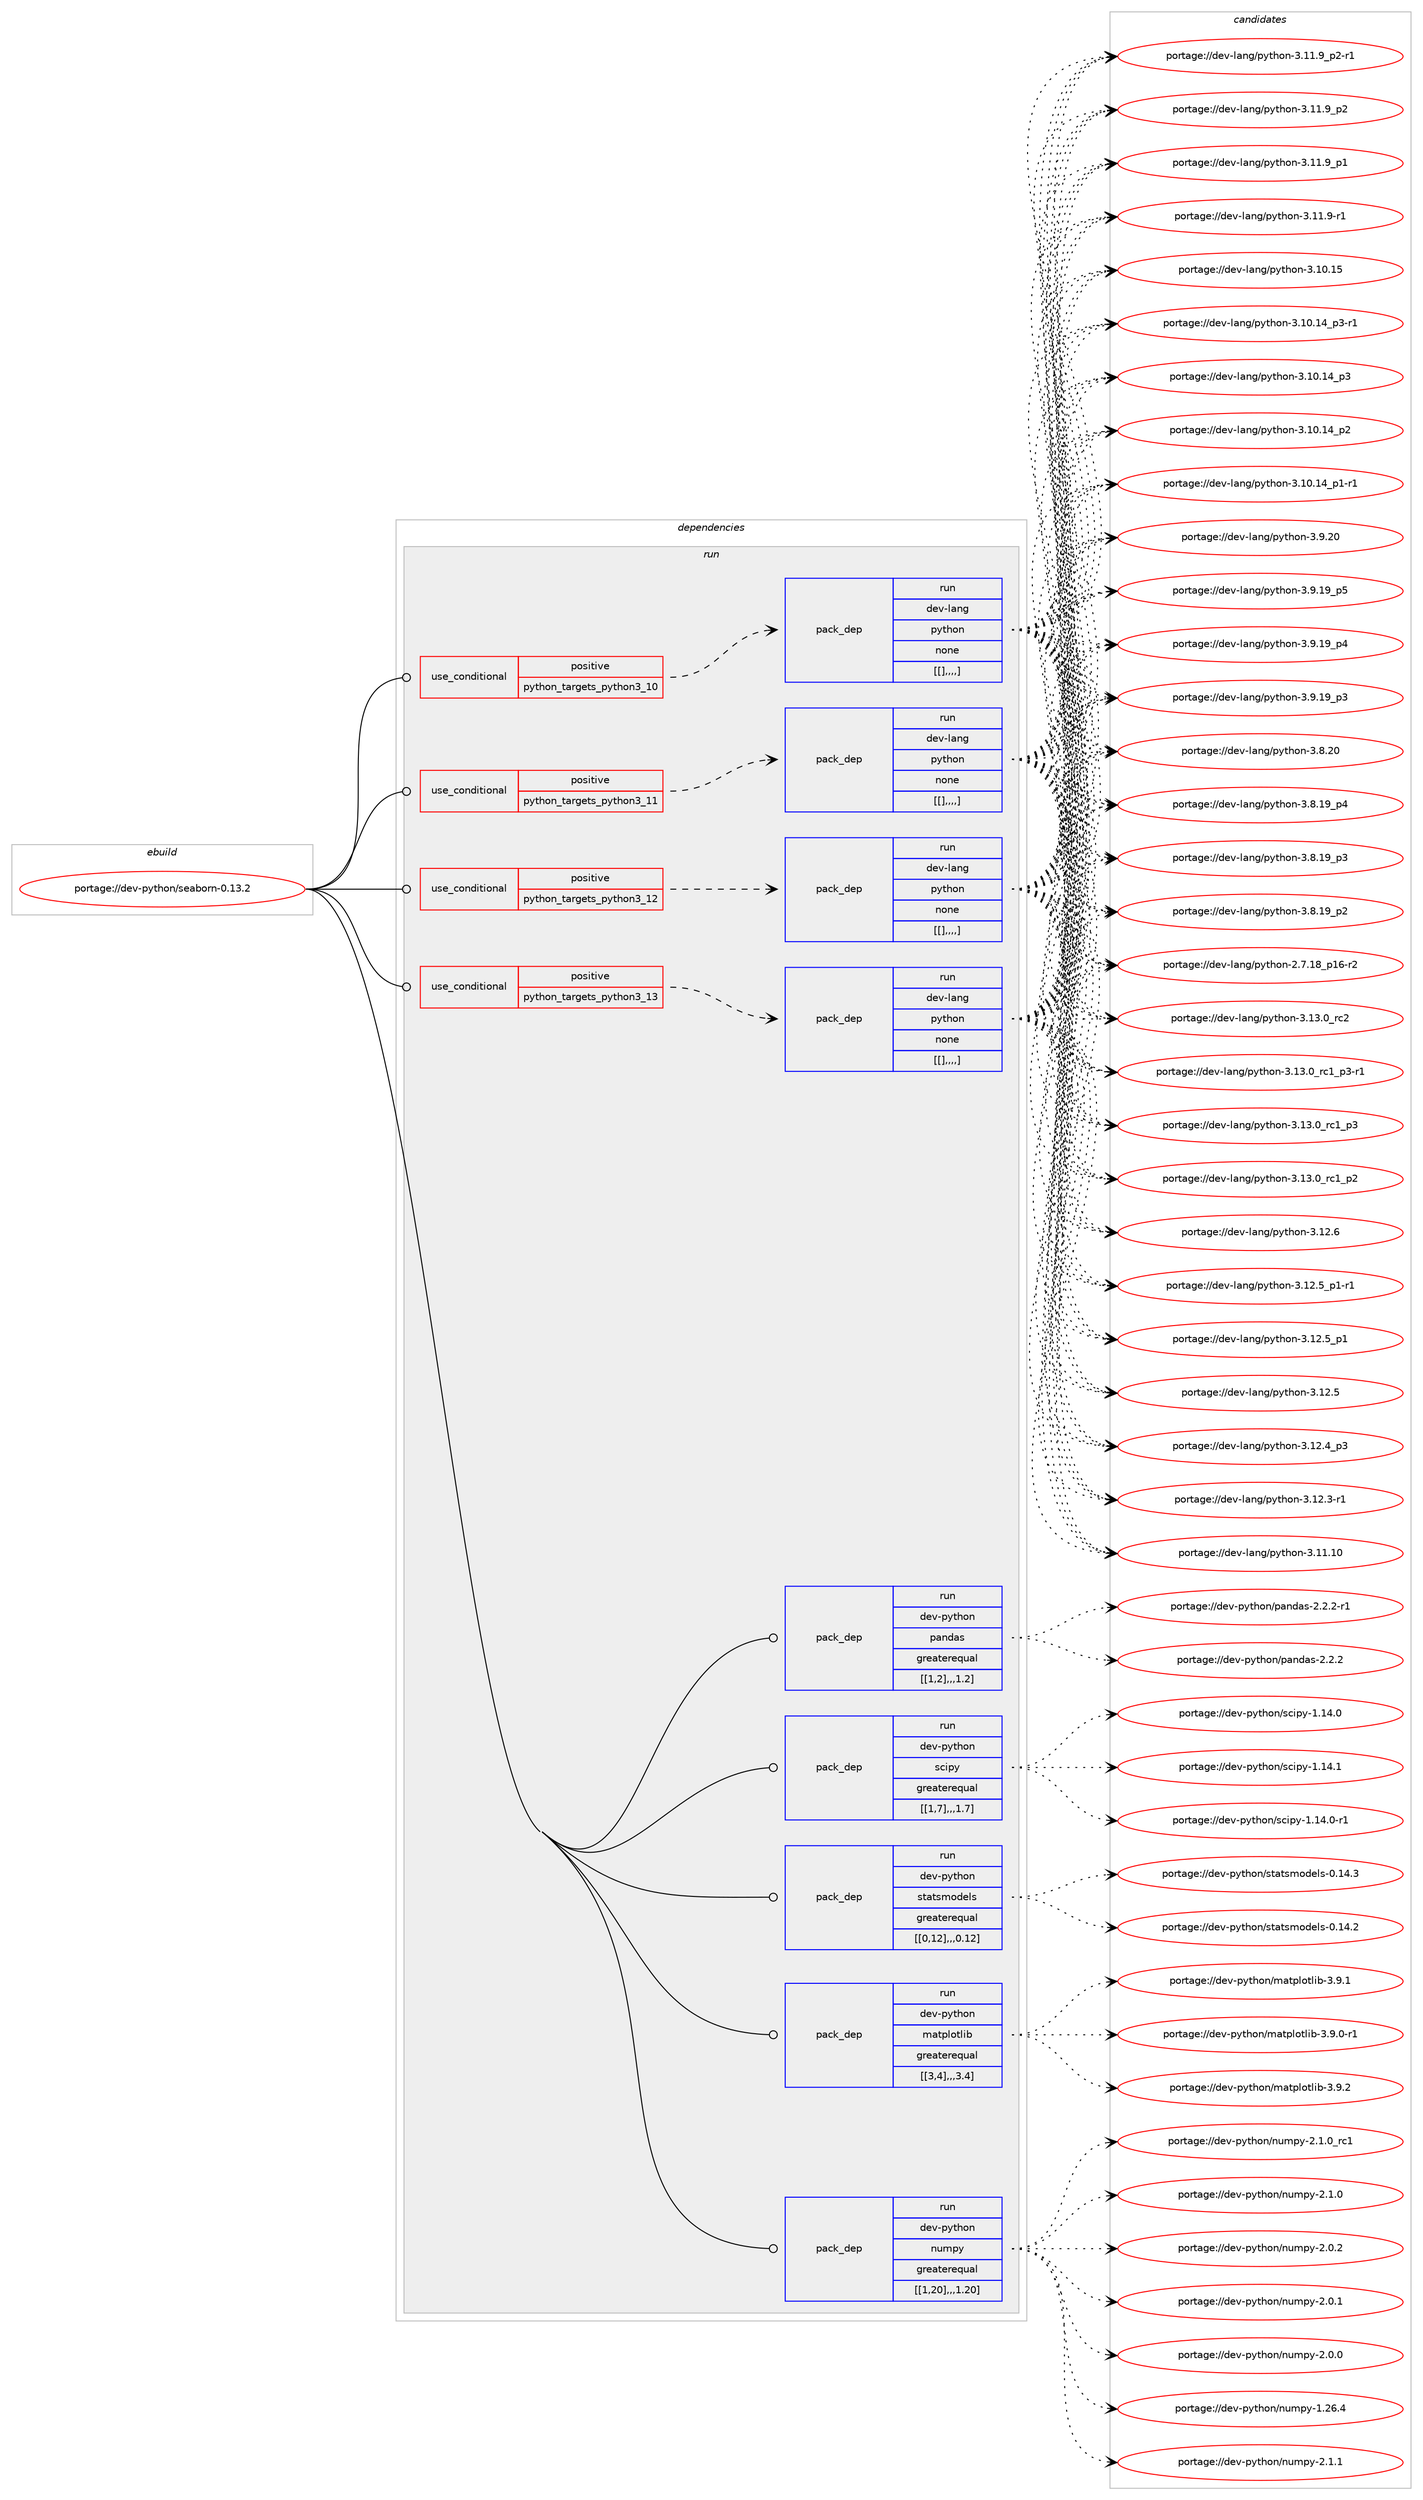 digraph prolog {

# *************
# Graph options
# *************

newrank=true;
concentrate=true;
compound=true;
graph [rankdir=LR,fontname=Helvetica,fontsize=10,ranksep=1.5];#, ranksep=2.5, nodesep=0.2];
edge  [arrowhead=vee];
node  [fontname=Helvetica,fontsize=10];

# **********
# The ebuild
# **********

subgraph cluster_leftcol {
color=gray;
label=<<i>ebuild</i>>;
id [label="portage://dev-python/seaborn-0.13.2", color=red, width=4, href="../dev-python/seaborn-0.13.2.svg"];
}

# ****************
# The dependencies
# ****************

subgraph cluster_midcol {
color=gray;
label=<<i>dependencies</i>>;
subgraph cluster_compile {
fillcolor="#eeeeee";
style=filled;
label=<<i>compile</i>>;
}
subgraph cluster_compileandrun {
fillcolor="#eeeeee";
style=filled;
label=<<i>compile and run</i>>;
}
subgraph cluster_run {
fillcolor="#eeeeee";
style=filled;
label=<<i>run</i>>;
subgraph cond40355 {
dependency164874 [label=<<TABLE BORDER="0" CELLBORDER="1" CELLSPACING="0" CELLPADDING="4"><TR><TD ROWSPAN="3" CELLPADDING="10">use_conditional</TD></TR><TR><TD>positive</TD></TR><TR><TD>python_targets_python3_10</TD></TR></TABLE>>, shape=none, color=red];
subgraph pack123258 {
dependency164875 [label=<<TABLE BORDER="0" CELLBORDER="1" CELLSPACING="0" CELLPADDING="4" WIDTH="220"><TR><TD ROWSPAN="6" CELLPADDING="30">pack_dep</TD></TR><TR><TD WIDTH="110">run</TD></TR><TR><TD>dev-lang</TD></TR><TR><TD>python</TD></TR><TR><TD>none</TD></TR><TR><TD>[[],,,,]</TD></TR></TABLE>>, shape=none, color=blue];
}
dependency164874:e -> dependency164875:w [weight=20,style="dashed",arrowhead="vee"];
}
id:e -> dependency164874:w [weight=20,style="solid",arrowhead="odot"];
subgraph cond40356 {
dependency164876 [label=<<TABLE BORDER="0" CELLBORDER="1" CELLSPACING="0" CELLPADDING="4"><TR><TD ROWSPAN="3" CELLPADDING="10">use_conditional</TD></TR><TR><TD>positive</TD></TR><TR><TD>python_targets_python3_11</TD></TR></TABLE>>, shape=none, color=red];
subgraph pack123259 {
dependency164877 [label=<<TABLE BORDER="0" CELLBORDER="1" CELLSPACING="0" CELLPADDING="4" WIDTH="220"><TR><TD ROWSPAN="6" CELLPADDING="30">pack_dep</TD></TR><TR><TD WIDTH="110">run</TD></TR><TR><TD>dev-lang</TD></TR><TR><TD>python</TD></TR><TR><TD>none</TD></TR><TR><TD>[[],,,,]</TD></TR></TABLE>>, shape=none, color=blue];
}
dependency164876:e -> dependency164877:w [weight=20,style="dashed",arrowhead="vee"];
}
id:e -> dependency164876:w [weight=20,style="solid",arrowhead="odot"];
subgraph cond40357 {
dependency164878 [label=<<TABLE BORDER="0" CELLBORDER="1" CELLSPACING="0" CELLPADDING="4"><TR><TD ROWSPAN="3" CELLPADDING="10">use_conditional</TD></TR><TR><TD>positive</TD></TR><TR><TD>python_targets_python3_12</TD></TR></TABLE>>, shape=none, color=red];
subgraph pack123260 {
dependency164879 [label=<<TABLE BORDER="0" CELLBORDER="1" CELLSPACING="0" CELLPADDING="4" WIDTH="220"><TR><TD ROWSPAN="6" CELLPADDING="30">pack_dep</TD></TR><TR><TD WIDTH="110">run</TD></TR><TR><TD>dev-lang</TD></TR><TR><TD>python</TD></TR><TR><TD>none</TD></TR><TR><TD>[[],,,,]</TD></TR></TABLE>>, shape=none, color=blue];
}
dependency164878:e -> dependency164879:w [weight=20,style="dashed",arrowhead="vee"];
}
id:e -> dependency164878:w [weight=20,style="solid",arrowhead="odot"];
subgraph cond40358 {
dependency164880 [label=<<TABLE BORDER="0" CELLBORDER="1" CELLSPACING="0" CELLPADDING="4"><TR><TD ROWSPAN="3" CELLPADDING="10">use_conditional</TD></TR><TR><TD>positive</TD></TR><TR><TD>python_targets_python3_13</TD></TR></TABLE>>, shape=none, color=red];
subgraph pack123261 {
dependency164881 [label=<<TABLE BORDER="0" CELLBORDER="1" CELLSPACING="0" CELLPADDING="4" WIDTH="220"><TR><TD ROWSPAN="6" CELLPADDING="30">pack_dep</TD></TR><TR><TD WIDTH="110">run</TD></TR><TR><TD>dev-lang</TD></TR><TR><TD>python</TD></TR><TR><TD>none</TD></TR><TR><TD>[[],,,,]</TD></TR></TABLE>>, shape=none, color=blue];
}
dependency164880:e -> dependency164881:w [weight=20,style="dashed",arrowhead="vee"];
}
id:e -> dependency164880:w [weight=20,style="solid",arrowhead="odot"];
subgraph pack123262 {
dependency164882 [label=<<TABLE BORDER="0" CELLBORDER="1" CELLSPACING="0" CELLPADDING="4" WIDTH="220"><TR><TD ROWSPAN="6" CELLPADDING="30">pack_dep</TD></TR><TR><TD WIDTH="110">run</TD></TR><TR><TD>dev-python</TD></TR><TR><TD>matplotlib</TD></TR><TR><TD>greaterequal</TD></TR><TR><TD>[[3,4],,,3.4]</TD></TR></TABLE>>, shape=none, color=blue];
}
id:e -> dependency164882:w [weight=20,style="solid",arrowhead="odot"];
subgraph pack123263 {
dependency164883 [label=<<TABLE BORDER="0" CELLBORDER="1" CELLSPACING="0" CELLPADDING="4" WIDTH="220"><TR><TD ROWSPAN="6" CELLPADDING="30">pack_dep</TD></TR><TR><TD WIDTH="110">run</TD></TR><TR><TD>dev-python</TD></TR><TR><TD>numpy</TD></TR><TR><TD>greaterequal</TD></TR><TR><TD>[[1,20],,,1.20]</TD></TR></TABLE>>, shape=none, color=blue];
}
id:e -> dependency164883:w [weight=20,style="solid",arrowhead="odot"];
subgraph pack123264 {
dependency164884 [label=<<TABLE BORDER="0" CELLBORDER="1" CELLSPACING="0" CELLPADDING="4" WIDTH="220"><TR><TD ROWSPAN="6" CELLPADDING="30">pack_dep</TD></TR><TR><TD WIDTH="110">run</TD></TR><TR><TD>dev-python</TD></TR><TR><TD>pandas</TD></TR><TR><TD>greaterequal</TD></TR><TR><TD>[[1,2],,,1.2]</TD></TR></TABLE>>, shape=none, color=blue];
}
id:e -> dependency164884:w [weight=20,style="solid",arrowhead="odot"];
subgraph pack123265 {
dependency164885 [label=<<TABLE BORDER="0" CELLBORDER="1" CELLSPACING="0" CELLPADDING="4" WIDTH="220"><TR><TD ROWSPAN="6" CELLPADDING="30">pack_dep</TD></TR><TR><TD WIDTH="110">run</TD></TR><TR><TD>dev-python</TD></TR><TR><TD>scipy</TD></TR><TR><TD>greaterequal</TD></TR><TR><TD>[[1,7],,,1.7]</TD></TR></TABLE>>, shape=none, color=blue];
}
id:e -> dependency164885:w [weight=20,style="solid",arrowhead="odot"];
subgraph pack123266 {
dependency164886 [label=<<TABLE BORDER="0" CELLBORDER="1" CELLSPACING="0" CELLPADDING="4" WIDTH="220"><TR><TD ROWSPAN="6" CELLPADDING="30">pack_dep</TD></TR><TR><TD WIDTH="110">run</TD></TR><TR><TD>dev-python</TD></TR><TR><TD>statsmodels</TD></TR><TR><TD>greaterequal</TD></TR><TR><TD>[[0,12],,,0.12]</TD></TR></TABLE>>, shape=none, color=blue];
}
id:e -> dependency164886:w [weight=20,style="solid",arrowhead="odot"];
}
}

# **************
# The candidates
# **************

subgraph cluster_choices {
rank=same;
color=gray;
label=<<i>candidates</i>>;

subgraph choice123258 {
color=black;
nodesep=1;
choice10010111845108971101034711212111610411111045514649514648951149950 [label="portage://dev-lang/python-3.13.0_rc2", color=red, width=4,href="../dev-lang/python-3.13.0_rc2.svg"];
choice1001011184510897110103471121211161041111104551464951464895114994995112514511449 [label="portage://dev-lang/python-3.13.0_rc1_p3-r1", color=red, width=4,href="../dev-lang/python-3.13.0_rc1_p3-r1.svg"];
choice100101118451089711010347112121116104111110455146495146489511499499511251 [label="portage://dev-lang/python-3.13.0_rc1_p3", color=red, width=4,href="../dev-lang/python-3.13.0_rc1_p3.svg"];
choice100101118451089711010347112121116104111110455146495146489511499499511250 [label="portage://dev-lang/python-3.13.0_rc1_p2", color=red, width=4,href="../dev-lang/python-3.13.0_rc1_p2.svg"];
choice10010111845108971101034711212111610411111045514649504654 [label="portage://dev-lang/python-3.12.6", color=red, width=4,href="../dev-lang/python-3.12.6.svg"];
choice1001011184510897110103471121211161041111104551464950465395112494511449 [label="portage://dev-lang/python-3.12.5_p1-r1", color=red, width=4,href="../dev-lang/python-3.12.5_p1-r1.svg"];
choice100101118451089711010347112121116104111110455146495046539511249 [label="portage://dev-lang/python-3.12.5_p1", color=red, width=4,href="../dev-lang/python-3.12.5_p1.svg"];
choice10010111845108971101034711212111610411111045514649504653 [label="portage://dev-lang/python-3.12.5", color=red, width=4,href="../dev-lang/python-3.12.5.svg"];
choice100101118451089711010347112121116104111110455146495046529511251 [label="portage://dev-lang/python-3.12.4_p3", color=red, width=4,href="../dev-lang/python-3.12.4_p3.svg"];
choice100101118451089711010347112121116104111110455146495046514511449 [label="portage://dev-lang/python-3.12.3-r1", color=red, width=4,href="../dev-lang/python-3.12.3-r1.svg"];
choice1001011184510897110103471121211161041111104551464949464948 [label="portage://dev-lang/python-3.11.10", color=red, width=4,href="../dev-lang/python-3.11.10.svg"];
choice1001011184510897110103471121211161041111104551464949465795112504511449 [label="portage://dev-lang/python-3.11.9_p2-r1", color=red, width=4,href="../dev-lang/python-3.11.9_p2-r1.svg"];
choice100101118451089711010347112121116104111110455146494946579511250 [label="portage://dev-lang/python-3.11.9_p2", color=red, width=4,href="../dev-lang/python-3.11.9_p2.svg"];
choice100101118451089711010347112121116104111110455146494946579511249 [label="portage://dev-lang/python-3.11.9_p1", color=red, width=4,href="../dev-lang/python-3.11.9_p1.svg"];
choice100101118451089711010347112121116104111110455146494946574511449 [label="portage://dev-lang/python-3.11.9-r1", color=red, width=4,href="../dev-lang/python-3.11.9-r1.svg"];
choice1001011184510897110103471121211161041111104551464948464953 [label="portage://dev-lang/python-3.10.15", color=red, width=4,href="../dev-lang/python-3.10.15.svg"];
choice100101118451089711010347112121116104111110455146494846495295112514511449 [label="portage://dev-lang/python-3.10.14_p3-r1", color=red, width=4,href="../dev-lang/python-3.10.14_p3-r1.svg"];
choice10010111845108971101034711212111610411111045514649484649529511251 [label="portage://dev-lang/python-3.10.14_p3", color=red, width=4,href="../dev-lang/python-3.10.14_p3.svg"];
choice10010111845108971101034711212111610411111045514649484649529511250 [label="portage://dev-lang/python-3.10.14_p2", color=red, width=4,href="../dev-lang/python-3.10.14_p2.svg"];
choice100101118451089711010347112121116104111110455146494846495295112494511449 [label="portage://dev-lang/python-3.10.14_p1-r1", color=red, width=4,href="../dev-lang/python-3.10.14_p1-r1.svg"];
choice10010111845108971101034711212111610411111045514657465048 [label="portage://dev-lang/python-3.9.20", color=red, width=4,href="../dev-lang/python-3.9.20.svg"];
choice100101118451089711010347112121116104111110455146574649579511253 [label="portage://dev-lang/python-3.9.19_p5", color=red, width=4,href="../dev-lang/python-3.9.19_p5.svg"];
choice100101118451089711010347112121116104111110455146574649579511252 [label="portage://dev-lang/python-3.9.19_p4", color=red, width=4,href="../dev-lang/python-3.9.19_p4.svg"];
choice100101118451089711010347112121116104111110455146574649579511251 [label="portage://dev-lang/python-3.9.19_p3", color=red, width=4,href="../dev-lang/python-3.9.19_p3.svg"];
choice10010111845108971101034711212111610411111045514656465048 [label="portage://dev-lang/python-3.8.20", color=red, width=4,href="../dev-lang/python-3.8.20.svg"];
choice100101118451089711010347112121116104111110455146564649579511252 [label="portage://dev-lang/python-3.8.19_p4", color=red, width=4,href="../dev-lang/python-3.8.19_p4.svg"];
choice100101118451089711010347112121116104111110455146564649579511251 [label="portage://dev-lang/python-3.8.19_p3", color=red, width=4,href="../dev-lang/python-3.8.19_p3.svg"];
choice100101118451089711010347112121116104111110455146564649579511250 [label="portage://dev-lang/python-3.8.19_p2", color=red, width=4,href="../dev-lang/python-3.8.19_p2.svg"];
choice100101118451089711010347112121116104111110455046554649569511249544511450 [label="portage://dev-lang/python-2.7.18_p16-r2", color=red, width=4,href="../dev-lang/python-2.7.18_p16-r2.svg"];
dependency164875:e -> choice10010111845108971101034711212111610411111045514649514648951149950:w [style=dotted,weight="100"];
dependency164875:e -> choice1001011184510897110103471121211161041111104551464951464895114994995112514511449:w [style=dotted,weight="100"];
dependency164875:e -> choice100101118451089711010347112121116104111110455146495146489511499499511251:w [style=dotted,weight="100"];
dependency164875:e -> choice100101118451089711010347112121116104111110455146495146489511499499511250:w [style=dotted,weight="100"];
dependency164875:e -> choice10010111845108971101034711212111610411111045514649504654:w [style=dotted,weight="100"];
dependency164875:e -> choice1001011184510897110103471121211161041111104551464950465395112494511449:w [style=dotted,weight="100"];
dependency164875:e -> choice100101118451089711010347112121116104111110455146495046539511249:w [style=dotted,weight="100"];
dependency164875:e -> choice10010111845108971101034711212111610411111045514649504653:w [style=dotted,weight="100"];
dependency164875:e -> choice100101118451089711010347112121116104111110455146495046529511251:w [style=dotted,weight="100"];
dependency164875:e -> choice100101118451089711010347112121116104111110455146495046514511449:w [style=dotted,weight="100"];
dependency164875:e -> choice1001011184510897110103471121211161041111104551464949464948:w [style=dotted,weight="100"];
dependency164875:e -> choice1001011184510897110103471121211161041111104551464949465795112504511449:w [style=dotted,weight="100"];
dependency164875:e -> choice100101118451089711010347112121116104111110455146494946579511250:w [style=dotted,weight="100"];
dependency164875:e -> choice100101118451089711010347112121116104111110455146494946579511249:w [style=dotted,weight="100"];
dependency164875:e -> choice100101118451089711010347112121116104111110455146494946574511449:w [style=dotted,weight="100"];
dependency164875:e -> choice1001011184510897110103471121211161041111104551464948464953:w [style=dotted,weight="100"];
dependency164875:e -> choice100101118451089711010347112121116104111110455146494846495295112514511449:w [style=dotted,weight="100"];
dependency164875:e -> choice10010111845108971101034711212111610411111045514649484649529511251:w [style=dotted,weight="100"];
dependency164875:e -> choice10010111845108971101034711212111610411111045514649484649529511250:w [style=dotted,weight="100"];
dependency164875:e -> choice100101118451089711010347112121116104111110455146494846495295112494511449:w [style=dotted,weight="100"];
dependency164875:e -> choice10010111845108971101034711212111610411111045514657465048:w [style=dotted,weight="100"];
dependency164875:e -> choice100101118451089711010347112121116104111110455146574649579511253:w [style=dotted,weight="100"];
dependency164875:e -> choice100101118451089711010347112121116104111110455146574649579511252:w [style=dotted,weight="100"];
dependency164875:e -> choice100101118451089711010347112121116104111110455146574649579511251:w [style=dotted,weight="100"];
dependency164875:e -> choice10010111845108971101034711212111610411111045514656465048:w [style=dotted,weight="100"];
dependency164875:e -> choice100101118451089711010347112121116104111110455146564649579511252:w [style=dotted,weight="100"];
dependency164875:e -> choice100101118451089711010347112121116104111110455146564649579511251:w [style=dotted,weight="100"];
dependency164875:e -> choice100101118451089711010347112121116104111110455146564649579511250:w [style=dotted,weight="100"];
dependency164875:e -> choice100101118451089711010347112121116104111110455046554649569511249544511450:w [style=dotted,weight="100"];
}
subgraph choice123259 {
color=black;
nodesep=1;
choice10010111845108971101034711212111610411111045514649514648951149950 [label="portage://dev-lang/python-3.13.0_rc2", color=red, width=4,href="../dev-lang/python-3.13.0_rc2.svg"];
choice1001011184510897110103471121211161041111104551464951464895114994995112514511449 [label="portage://dev-lang/python-3.13.0_rc1_p3-r1", color=red, width=4,href="../dev-lang/python-3.13.0_rc1_p3-r1.svg"];
choice100101118451089711010347112121116104111110455146495146489511499499511251 [label="portage://dev-lang/python-3.13.0_rc1_p3", color=red, width=4,href="../dev-lang/python-3.13.0_rc1_p3.svg"];
choice100101118451089711010347112121116104111110455146495146489511499499511250 [label="portage://dev-lang/python-3.13.0_rc1_p2", color=red, width=4,href="../dev-lang/python-3.13.0_rc1_p2.svg"];
choice10010111845108971101034711212111610411111045514649504654 [label="portage://dev-lang/python-3.12.6", color=red, width=4,href="../dev-lang/python-3.12.6.svg"];
choice1001011184510897110103471121211161041111104551464950465395112494511449 [label="portage://dev-lang/python-3.12.5_p1-r1", color=red, width=4,href="../dev-lang/python-3.12.5_p1-r1.svg"];
choice100101118451089711010347112121116104111110455146495046539511249 [label="portage://dev-lang/python-3.12.5_p1", color=red, width=4,href="../dev-lang/python-3.12.5_p1.svg"];
choice10010111845108971101034711212111610411111045514649504653 [label="portage://dev-lang/python-3.12.5", color=red, width=4,href="../dev-lang/python-3.12.5.svg"];
choice100101118451089711010347112121116104111110455146495046529511251 [label="portage://dev-lang/python-3.12.4_p3", color=red, width=4,href="../dev-lang/python-3.12.4_p3.svg"];
choice100101118451089711010347112121116104111110455146495046514511449 [label="portage://dev-lang/python-3.12.3-r1", color=red, width=4,href="../dev-lang/python-3.12.3-r1.svg"];
choice1001011184510897110103471121211161041111104551464949464948 [label="portage://dev-lang/python-3.11.10", color=red, width=4,href="../dev-lang/python-3.11.10.svg"];
choice1001011184510897110103471121211161041111104551464949465795112504511449 [label="portage://dev-lang/python-3.11.9_p2-r1", color=red, width=4,href="../dev-lang/python-3.11.9_p2-r1.svg"];
choice100101118451089711010347112121116104111110455146494946579511250 [label="portage://dev-lang/python-3.11.9_p2", color=red, width=4,href="../dev-lang/python-3.11.9_p2.svg"];
choice100101118451089711010347112121116104111110455146494946579511249 [label="portage://dev-lang/python-3.11.9_p1", color=red, width=4,href="../dev-lang/python-3.11.9_p1.svg"];
choice100101118451089711010347112121116104111110455146494946574511449 [label="portage://dev-lang/python-3.11.9-r1", color=red, width=4,href="../dev-lang/python-3.11.9-r1.svg"];
choice1001011184510897110103471121211161041111104551464948464953 [label="portage://dev-lang/python-3.10.15", color=red, width=4,href="../dev-lang/python-3.10.15.svg"];
choice100101118451089711010347112121116104111110455146494846495295112514511449 [label="portage://dev-lang/python-3.10.14_p3-r1", color=red, width=4,href="../dev-lang/python-3.10.14_p3-r1.svg"];
choice10010111845108971101034711212111610411111045514649484649529511251 [label="portage://dev-lang/python-3.10.14_p3", color=red, width=4,href="../dev-lang/python-3.10.14_p3.svg"];
choice10010111845108971101034711212111610411111045514649484649529511250 [label="portage://dev-lang/python-3.10.14_p2", color=red, width=4,href="../dev-lang/python-3.10.14_p2.svg"];
choice100101118451089711010347112121116104111110455146494846495295112494511449 [label="portage://dev-lang/python-3.10.14_p1-r1", color=red, width=4,href="../dev-lang/python-3.10.14_p1-r1.svg"];
choice10010111845108971101034711212111610411111045514657465048 [label="portage://dev-lang/python-3.9.20", color=red, width=4,href="../dev-lang/python-3.9.20.svg"];
choice100101118451089711010347112121116104111110455146574649579511253 [label="portage://dev-lang/python-3.9.19_p5", color=red, width=4,href="../dev-lang/python-3.9.19_p5.svg"];
choice100101118451089711010347112121116104111110455146574649579511252 [label="portage://dev-lang/python-3.9.19_p4", color=red, width=4,href="../dev-lang/python-3.9.19_p4.svg"];
choice100101118451089711010347112121116104111110455146574649579511251 [label="portage://dev-lang/python-3.9.19_p3", color=red, width=4,href="../dev-lang/python-3.9.19_p3.svg"];
choice10010111845108971101034711212111610411111045514656465048 [label="portage://dev-lang/python-3.8.20", color=red, width=4,href="../dev-lang/python-3.8.20.svg"];
choice100101118451089711010347112121116104111110455146564649579511252 [label="portage://dev-lang/python-3.8.19_p4", color=red, width=4,href="../dev-lang/python-3.8.19_p4.svg"];
choice100101118451089711010347112121116104111110455146564649579511251 [label="portage://dev-lang/python-3.8.19_p3", color=red, width=4,href="../dev-lang/python-3.8.19_p3.svg"];
choice100101118451089711010347112121116104111110455146564649579511250 [label="portage://dev-lang/python-3.8.19_p2", color=red, width=4,href="../dev-lang/python-3.8.19_p2.svg"];
choice100101118451089711010347112121116104111110455046554649569511249544511450 [label="portage://dev-lang/python-2.7.18_p16-r2", color=red, width=4,href="../dev-lang/python-2.7.18_p16-r2.svg"];
dependency164877:e -> choice10010111845108971101034711212111610411111045514649514648951149950:w [style=dotted,weight="100"];
dependency164877:e -> choice1001011184510897110103471121211161041111104551464951464895114994995112514511449:w [style=dotted,weight="100"];
dependency164877:e -> choice100101118451089711010347112121116104111110455146495146489511499499511251:w [style=dotted,weight="100"];
dependency164877:e -> choice100101118451089711010347112121116104111110455146495146489511499499511250:w [style=dotted,weight="100"];
dependency164877:e -> choice10010111845108971101034711212111610411111045514649504654:w [style=dotted,weight="100"];
dependency164877:e -> choice1001011184510897110103471121211161041111104551464950465395112494511449:w [style=dotted,weight="100"];
dependency164877:e -> choice100101118451089711010347112121116104111110455146495046539511249:w [style=dotted,weight="100"];
dependency164877:e -> choice10010111845108971101034711212111610411111045514649504653:w [style=dotted,weight="100"];
dependency164877:e -> choice100101118451089711010347112121116104111110455146495046529511251:w [style=dotted,weight="100"];
dependency164877:e -> choice100101118451089711010347112121116104111110455146495046514511449:w [style=dotted,weight="100"];
dependency164877:e -> choice1001011184510897110103471121211161041111104551464949464948:w [style=dotted,weight="100"];
dependency164877:e -> choice1001011184510897110103471121211161041111104551464949465795112504511449:w [style=dotted,weight="100"];
dependency164877:e -> choice100101118451089711010347112121116104111110455146494946579511250:w [style=dotted,weight="100"];
dependency164877:e -> choice100101118451089711010347112121116104111110455146494946579511249:w [style=dotted,weight="100"];
dependency164877:e -> choice100101118451089711010347112121116104111110455146494946574511449:w [style=dotted,weight="100"];
dependency164877:e -> choice1001011184510897110103471121211161041111104551464948464953:w [style=dotted,weight="100"];
dependency164877:e -> choice100101118451089711010347112121116104111110455146494846495295112514511449:w [style=dotted,weight="100"];
dependency164877:e -> choice10010111845108971101034711212111610411111045514649484649529511251:w [style=dotted,weight="100"];
dependency164877:e -> choice10010111845108971101034711212111610411111045514649484649529511250:w [style=dotted,weight="100"];
dependency164877:e -> choice100101118451089711010347112121116104111110455146494846495295112494511449:w [style=dotted,weight="100"];
dependency164877:e -> choice10010111845108971101034711212111610411111045514657465048:w [style=dotted,weight="100"];
dependency164877:e -> choice100101118451089711010347112121116104111110455146574649579511253:w [style=dotted,weight="100"];
dependency164877:e -> choice100101118451089711010347112121116104111110455146574649579511252:w [style=dotted,weight="100"];
dependency164877:e -> choice100101118451089711010347112121116104111110455146574649579511251:w [style=dotted,weight="100"];
dependency164877:e -> choice10010111845108971101034711212111610411111045514656465048:w [style=dotted,weight="100"];
dependency164877:e -> choice100101118451089711010347112121116104111110455146564649579511252:w [style=dotted,weight="100"];
dependency164877:e -> choice100101118451089711010347112121116104111110455146564649579511251:w [style=dotted,weight="100"];
dependency164877:e -> choice100101118451089711010347112121116104111110455146564649579511250:w [style=dotted,weight="100"];
dependency164877:e -> choice100101118451089711010347112121116104111110455046554649569511249544511450:w [style=dotted,weight="100"];
}
subgraph choice123260 {
color=black;
nodesep=1;
choice10010111845108971101034711212111610411111045514649514648951149950 [label="portage://dev-lang/python-3.13.0_rc2", color=red, width=4,href="../dev-lang/python-3.13.0_rc2.svg"];
choice1001011184510897110103471121211161041111104551464951464895114994995112514511449 [label="portage://dev-lang/python-3.13.0_rc1_p3-r1", color=red, width=4,href="../dev-lang/python-3.13.0_rc1_p3-r1.svg"];
choice100101118451089711010347112121116104111110455146495146489511499499511251 [label="portage://dev-lang/python-3.13.0_rc1_p3", color=red, width=4,href="../dev-lang/python-3.13.0_rc1_p3.svg"];
choice100101118451089711010347112121116104111110455146495146489511499499511250 [label="portage://dev-lang/python-3.13.0_rc1_p2", color=red, width=4,href="../dev-lang/python-3.13.0_rc1_p2.svg"];
choice10010111845108971101034711212111610411111045514649504654 [label="portage://dev-lang/python-3.12.6", color=red, width=4,href="../dev-lang/python-3.12.6.svg"];
choice1001011184510897110103471121211161041111104551464950465395112494511449 [label="portage://dev-lang/python-3.12.5_p1-r1", color=red, width=4,href="../dev-lang/python-3.12.5_p1-r1.svg"];
choice100101118451089711010347112121116104111110455146495046539511249 [label="portage://dev-lang/python-3.12.5_p1", color=red, width=4,href="../dev-lang/python-3.12.5_p1.svg"];
choice10010111845108971101034711212111610411111045514649504653 [label="portage://dev-lang/python-3.12.5", color=red, width=4,href="../dev-lang/python-3.12.5.svg"];
choice100101118451089711010347112121116104111110455146495046529511251 [label="portage://dev-lang/python-3.12.4_p3", color=red, width=4,href="../dev-lang/python-3.12.4_p3.svg"];
choice100101118451089711010347112121116104111110455146495046514511449 [label="portage://dev-lang/python-3.12.3-r1", color=red, width=4,href="../dev-lang/python-3.12.3-r1.svg"];
choice1001011184510897110103471121211161041111104551464949464948 [label="portage://dev-lang/python-3.11.10", color=red, width=4,href="../dev-lang/python-3.11.10.svg"];
choice1001011184510897110103471121211161041111104551464949465795112504511449 [label="portage://dev-lang/python-3.11.9_p2-r1", color=red, width=4,href="../dev-lang/python-3.11.9_p2-r1.svg"];
choice100101118451089711010347112121116104111110455146494946579511250 [label="portage://dev-lang/python-3.11.9_p2", color=red, width=4,href="../dev-lang/python-3.11.9_p2.svg"];
choice100101118451089711010347112121116104111110455146494946579511249 [label="portage://dev-lang/python-3.11.9_p1", color=red, width=4,href="../dev-lang/python-3.11.9_p1.svg"];
choice100101118451089711010347112121116104111110455146494946574511449 [label="portage://dev-lang/python-3.11.9-r1", color=red, width=4,href="../dev-lang/python-3.11.9-r1.svg"];
choice1001011184510897110103471121211161041111104551464948464953 [label="portage://dev-lang/python-3.10.15", color=red, width=4,href="../dev-lang/python-3.10.15.svg"];
choice100101118451089711010347112121116104111110455146494846495295112514511449 [label="portage://dev-lang/python-3.10.14_p3-r1", color=red, width=4,href="../dev-lang/python-3.10.14_p3-r1.svg"];
choice10010111845108971101034711212111610411111045514649484649529511251 [label="portage://dev-lang/python-3.10.14_p3", color=red, width=4,href="../dev-lang/python-3.10.14_p3.svg"];
choice10010111845108971101034711212111610411111045514649484649529511250 [label="portage://dev-lang/python-3.10.14_p2", color=red, width=4,href="../dev-lang/python-3.10.14_p2.svg"];
choice100101118451089711010347112121116104111110455146494846495295112494511449 [label="portage://dev-lang/python-3.10.14_p1-r1", color=red, width=4,href="../dev-lang/python-3.10.14_p1-r1.svg"];
choice10010111845108971101034711212111610411111045514657465048 [label="portage://dev-lang/python-3.9.20", color=red, width=4,href="../dev-lang/python-3.9.20.svg"];
choice100101118451089711010347112121116104111110455146574649579511253 [label="portage://dev-lang/python-3.9.19_p5", color=red, width=4,href="../dev-lang/python-3.9.19_p5.svg"];
choice100101118451089711010347112121116104111110455146574649579511252 [label="portage://dev-lang/python-3.9.19_p4", color=red, width=4,href="../dev-lang/python-3.9.19_p4.svg"];
choice100101118451089711010347112121116104111110455146574649579511251 [label="portage://dev-lang/python-3.9.19_p3", color=red, width=4,href="../dev-lang/python-3.9.19_p3.svg"];
choice10010111845108971101034711212111610411111045514656465048 [label="portage://dev-lang/python-3.8.20", color=red, width=4,href="../dev-lang/python-3.8.20.svg"];
choice100101118451089711010347112121116104111110455146564649579511252 [label="portage://dev-lang/python-3.8.19_p4", color=red, width=4,href="../dev-lang/python-3.8.19_p4.svg"];
choice100101118451089711010347112121116104111110455146564649579511251 [label="portage://dev-lang/python-3.8.19_p3", color=red, width=4,href="../dev-lang/python-3.8.19_p3.svg"];
choice100101118451089711010347112121116104111110455146564649579511250 [label="portage://dev-lang/python-3.8.19_p2", color=red, width=4,href="../dev-lang/python-3.8.19_p2.svg"];
choice100101118451089711010347112121116104111110455046554649569511249544511450 [label="portage://dev-lang/python-2.7.18_p16-r2", color=red, width=4,href="../dev-lang/python-2.7.18_p16-r2.svg"];
dependency164879:e -> choice10010111845108971101034711212111610411111045514649514648951149950:w [style=dotted,weight="100"];
dependency164879:e -> choice1001011184510897110103471121211161041111104551464951464895114994995112514511449:w [style=dotted,weight="100"];
dependency164879:e -> choice100101118451089711010347112121116104111110455146495146489511499499511251:w [style=dotted,weight="100"];
dependency164879:e -> choice100101118451089711010347112121116104111110455146495146489511499499511250:w [style=dotted,weight="100"];
dependency164879:e -> choice10010111845108971101034711212111610411111045514649504654:w [style=dotted,weight="100"];
dependency164879:e -> choice1001011184510897110103471121211161041111104551464950465395112494511449:w [style=dotted,weight="100"];
dependency164879:e -> choice100101118451089711010347112121116104111110455146495046539511249:w [style=dotted,weight="100"];
dependency164879:e -> choice10010111845108971101034711212111610411111045514649504653:w [style=dotted,weight="100"];
dependency164879:e -> choice100101118451089711010347112121116104111110455146495046529511251:w [style=dotted,weight="100"];
dependency164879:e -> choice100101118451089711010347112121116104111110455146495046514511449:w [style=dotted,weight="100"];
dependency164879:e -> choice1001011184510897110103471121211161041111104551464949464948:w [style=dotted,weight="100"];
dependency164879:e -> choice1001011184510897110103471121211161041111104551464949465795112504511449:w [style=dotted,weight="100"];
dependency164879:e -> choice100101118451089711010347112121116104111110455146494946579511250:w [style=dotted,weight="100"];
dependency164879:e -> choice100101118451089711010347112121116104111110455146494946579511249:w [style=dotted,weight="100"];
dependency164879:e -> choice100101118451089711010347112121116104111110455146494946574511449:w [style=dotted,weight="100"];
dependency164879:e -> choice1001011184510897110103471121211161041111104551464948464953:w [style=dotted,weight="100"];
dependency164879:e -> choice100101118451089711010347112121116104111110455146494846495295112514511449:w [style=dotted,weight="100"];
dependency164879:e -> choice10010111845108971101034711212111610411111045514649484649529511251:w [style=dotted,weight="100"];
dependency164879:e -> choice10010111845108971101034711212111610411111045514649484649529511250:w [style=dotted,weight="100"];
dependency164879:e -> choice100101118451089711010347112121116104111110455146494846495295112494511449:w [style=dotted,weight="100"];
dependency164879:e -> choice10010111845108971101034711212111610411111045514657465048:w [style=dotted,weight="100"];
dependency164879:e -> choice100101118451089711010347112121116104111110455146574649579511253:w [style=dotted,weight="100"];
dependency164879:e -> choice100101118451089711010347112121116104111110455146574649579511252:w [style=dotted,weight="100"];
dependency164879:e -> choice100101118451089711010347112121116104111110455146574649579511251:w [style=dotted,weight="100"];
dependency164879:e -> choice10010111845108971101034711212111610411111045514656465048:w [style=dotted,weight="100"];
dependency164879:e -> choice100101118451089711010347112121116104111110455146564649579511252:w [style=dotted,weight="100"];
dependency164879:e -> choice100101118451089711010347112121116104111110455146564649579511251:w [style=dotted,weight="100"];
dependency164879:e -> choice100101118451089711010347112121116104111110455146564649579511250:w [style=dotted,weight="100"];
dependency164879:e -> choice100101118451089711010347112121116104111110455046554649569511249544511450:w [style=dotted,weight="100"];
}
subgraph choice123261 {
color=black;
nodesep=1;
choice10010111845108971101034711212111610411111045514649514648951149950 [label="portage://dev-lang/python-3.13.0_rc2", color=red, width=4,href="../dev-lang/python-3.13.0_rc2.svg"];
choice1001011184510897110103471121211161041111104551464951464895114994995112514511449 [label="portage://dev-lang/python-3.13.0_rc1_p3-r1", color=red, width=4,href="../dev-lang/python-3.13.0_rc1_p3-r1.svg"];
choice100101118451089711010347112121116104111110455146495146489511499499511251 [label="portage://dev-lang/python-3.13.0_rc1_p3", color=red, width=4,href="../dev-lang/python-3.13.0_rc1_p3.svg"];
choice100101118451089711010347112121116104111110455146495146489511499499511250 [label="portage://dev-lang/python-3.13.0_rc1_p2", color=red, width=4,href="../dev-lang/python-3.13.0_rc1_p2.svg"];
choice10010111845108971101034711212111610411111045514649504654 [label="portage://dev-lang/python-3.12.6", color=red, width=4,href="../dev-lang/python-3.12.6.svg"];
choice1001011184510897110103471121211161041111104551464950465395112494511449 [label="portage://dev-lang/python-3.12.5_p1-r1", color=red, width=4,href="../dev-lang/python-3.12.5_p1-r1.svg"];
choice100101118451089711010347112121116104111110455146495046539511249 [label="portage://dev-lang/python-3.12.5_p1", color=red, width=4,href="../dev-lang/python-3.12.5_p1.svg"];
choice10010111845108971101034711212111610411111045514649504653 [label="portage://dev-lang/python-3.12.5", color=red, width=4,href="../dev-lang/python-3.12.5.svg"];
choice100101118451089711010347112121116104111110455146495046529511251 [label="portage://dev-lang/python-3.12.4_p3", color=red, width=4,href="../dev-lang/python-3.12.4_p3.svg"];
choice100101118451089711010347112121116104111110455146495046514511449 [label="portage://dev-lang/python-3.12.3-r1", color=red, width=4,href="../dev-lang/python-3.12.3-r1.svg"];
choice1001011184510897110103471121211161041111104551464949464948 [label="portage://dev-lang/python-3.11.10", color=red, width=4,href="../dev-lang/python-3.11.10.svg"];
choice1001011184510897110103471121211161041111104551464949465795112504511449 [label="portage://dev-lang/python-3.11.9_p2-r1", color=red, width=4,href="../dev-lang/python-3.11.9_p2-r1.svg"];
choice100101118451089711010347112121116104111110455146494946579511250 [label="portage://dev-lang/python-3.11.9_p2", color=red, width=4,href="../dev-lang/python-3.11.9_p2.svg"];
choice100101118451089711010347112121116104111110455146494946579511249 [label="portage://dev-lang/python-3.11.9_p1", color=red, width=4,href="../dev-lang/python-3.11.9_p1.svg"];
choice100101118451089711010347112121116104111110455146494946574511449 [label="portage://dev-lang/python-3.11.9-r1", color=red, width=4,href="../dev-lang/python-3.11.9-r1.svg"];
choice1001011184510897110103471121211161041111104551464948464953 [label="portage://dev-lang/python-3.10.15", color=red, width=4,href="../dev-lang/python-3.10.15.svg"];
choice100101118451089711010347112121116104111110455146494846495295112514511449 [label="portage://dev-lang/python-3.10.14_p3-r1", color=red, width=4,href="../dev-lang/python-3.10.14_p3-r1.svg"];
choice10010111845108971101034711212111610411111045514649484649529511251 [label="portage://dev-lang/python-3.10.14_p3", color=red, width=4,href="../dev-lang/python-3.10.14_p3.svg"];
choice10010111845108971101034711212111610411111045514649484649529511250 [label="portage://dev-lang/python-3.10.14_p2", color=red, width=4,href="../dev-lang/python-3.10.14_p2.svg"];
choice100101118451089711010347112121116104111110455146494846495295112494511449 [label="portage://dev-lang/python-3.10.14_p1-r1", color=red, width=4,href="../dev-lang/python-3.10.14_p1-r1.svg"];
choice10010111845108971101034711212111610411111045514657465048 [label="portage://dev-lang/python-3.9.20", color=red, width=4,href="../dev-lang/python-3.9.20.svg"];
choice100101118451089711010347112121116104111110455146574649579511253 [label="portage://dev-lang/python-3.9.19_p5", color=red, width=4,href="../dev-lang/python-3.9.19_p5.svg"];
choice100101118451089711010347112121116104111110455146574649579511252 [label="portage://dev-lang/python-3.9.19_p4", color=red, width=4,href="../dev-lang/python-3.9.19_p4.svg"];
choice100101118451089711010347112121116104111110455146574649579511251 [label="portage://dev-lang/python-3.9.19_p3", color=red, width=4,href="../dev-lang/python-3.9.19_p3.svg"];
choice10010111845108971101034711212111610411111045514656465048 [label="portage://dev-lang/python-3.8.20", color=red, width=4,href="../dev-lang/python-3.8.20.svg"];
choice100101118451089711010347112121116104111110455146564649579511252 [label="portage://dev-lang/python-3.8.19_p4", color=red, width=4,href="../dev-lang/python-3.8.19_p4.svg"];
choice100101118451089711010347112121116104111110455146564649579511251 [label="portage://dev-lang/python-3.8.19_p3", color=red, width=4,href="../dev-lang/python-3.8.19_p3.svg"];
choice100101118451089711010347112121116104111110455146564649579511250 [label="portage://dev-lang/python-3.8.19_p2", color=red, width=4,href="../dev-lang/python-3.8.19_p2.svg"];
choice100101118451089711010347112121116104111110455046554649569511249544511450 [label="portage://dev-lang/python-2.7.18_p16-r2", color=red, width=4,href="../dev-lang/python-2.7.18_p16-r2.svg"];
dependency164881:e -> choice10010111845108971101034711212111610411111045514649514648951149950:w [style=dotted,weight="100"];
dependency164881:e -> choice1001011184510897110103471121211161041111104551464951464895114994995112514511449:w [style=dotted,weight="100"];
dependency164881:e -> choice100101118451089711010347112121116104111110455146495146489511499499511251:w [style=dotted,weight="100"];
dependency164881:e -> choice100101118451089711010347112121116104111110455146495146489511499499511250:w [style=dotted,weight="100"];
dependency164881:e -> choice10010111845108971101034711212111610411111045514649504654:w [style=dotted,weight="100"];
dependency164881:e -> choice1001011184510897110103471121211161041111104551464950465395112494511449:w [style=dotted,weight="100"];
dependency164881:e -> choice100101118451089711010347112121116104111110455146495046539511249:w [style=dotted,weight="100"];
dependency164881:e -> choice10010111845108971101034711212111610411111045514649504653:w [style=dotted,weight="100"];
dependency164881:e -> choice100101118451089711010347112121116104111110455146495046529511251:w [style=dotted,weight="100"];
dependency164881:e -> choice100101118451089711010347112121116104111110455146495046514511449:w [style=dotted,weight="100"];
dependency164881:e -> choice1001011184510897110103471121211161041111104551464949464948:w [style=dotted,weight="100"];
dependency164881:e -> choice1001011184510897110103471121211161041111104551464949465795112504511449:w [style=dotted,weight="100"];
dependency164881:e -> choice100101118451089711010347112121116104111110455146494946579511250:w [style=dotted,weight="100"];
dependency164881:e -> choice100101118451089711010347112121116104111110455146494946579511249:w [style=dotted,weight="100"];
dependency164881:e -> choice100101118451089711010347112121116104111110455146494946574511449:w [style=dotted,weight="100"];
dependency164881:e -> choice1001011184510897110103471121211161041111104551464948464953:w [style=dotted,weight="100"];
dependency164881:e -> choice100101118451089711010347112121116104111110455146494846495295112514511449:w [style=dotted,weight="100"];
dependency164881:e -> choice10010111845108971101034711212111610411111045514649484649529511251:w [style=dotted,weight="100"];
dependency164881:e -> choice10010111845108971101034711212111610411111045514649484649529511250:w [style=dotted,weight="100"];
dependency164881:e -> choice100101118451089711010347112121116104111110455146494846495295112494511449:w [style=dotted,weight="100"];
dependency164881:e -> choice10010111845108971101034711212111610411111045514657465048:w [style=dotted,weight="100"];
dependency164881:e -> choice100101118451089711010347112121116104111110455146574649579511253:w [style=dotted,weight="100"];
dependency164881:e -> choice100101118451089711010347112121116104111110455146574649579511252:w [style=dotted,weight="100"];
dependency164881:e -> choice100101118451089711010347112121116104111110455146574649579511251:w [style=dotted,weight="100"];
dependency164881:e -> choice10010111845108971101034711212111610411111045514656465048:w [style=dotted,weight="100"];
dependency164881:e -> choice100101118451089711010347112121116104111110455146564649579511252:w [style=dotted,weight="100"];
dependency164881:e -> choice100101118451089711010347112121116104111110455146564649579511251:w [style=dotted,weight="100"];
dependency164881:e -> choice100101118451089711010347112121116104111110455146564649579511250:w [style=dotted,weight="100"];
dependency164881:e -> choice100101118451089711010347112121116104111110455046554649569511249544511450:w [style=dotted,weight="100"];
}
subgraph choice123262 {
color=black;
nodesep=1;
choice10010111845112121116104111110471099711611210811111610810598455146574650 [label="portage://dev-python/matplotlib-3.9.2", color=red, width=4,href="../dev-python/matplotlib-3.9.2.svg"];
choice10010111845112121116104111110471099711611210811111610810598455146574649 [label="portage://dev-python/matplotlib-3.9.1", color=red, width=4,href="../dev-python/matplotlib-3.9.1.svg"];
choice100101118451121211161041111104710997116112108111116108105984551465746484511449 [label="portage://dev-python/matplotlib-3.9.0-r1", color=red, width=4,href="../dev-python/matplotlib-3.9.0-r1.svg"];
dependency164882:e -> choice10010111845112121116104111110471099711611210811111610810598455146574650:w [style=dotted,weight="100"];
dependency164882:e -> choice10010111845112121116104111110471099711611210811111610810598455146574649:w [style=dotted,weight="100"];
dependency164882:e -> choice100101118451121211161041111104710997116112108111116108105984551465746484511449:w [style=dotted,weight="100"];
}
subgraph choice123263 {
color=black;
nodesep=1;
choice1001011184511212111610411111047110117109112121455046494649 [label="portage://dev-python/numpy-2.1.1", color=red, width=4,href="../dev-python/numpy-2.1.1.svg"];
choice1001011184511212111610411111047110117109112121455046494648951149949 [label="portage://dev-python/numpy-2.1.0_rc1", color=red, width=4,href="../dev-python/numpy-2.1.0_rc1.svg"];
choice1001011184511212111610411111047110117109112121455046494648 [label="portage://dev-python/numpy-2.1.0", color=red, width=4,href="../dev-python/numpy-2.1.0.svg"];
choice1001011184511212111610411111047110117109112121455046484650 [label="portage://dev-python/numpy-2.0.2", color=red, width=4,href="../dev-python/numpy-2.0.2.svg"];
choice1001011184511212111610411111047110117109112121455046484649 [label="portage://dev-python/numpy-2.0.1", color=red, width=4,href="../dev-python/numpy-2.0.1.svg"];
choice1001011184511212111610411111047110117109112121455046484648 [label="portage://dev-python/numpy-2.0.0", color=red, width=4,href="../dev-python/numpy-2.0.0.svg"];
choice100101118451121211161041111104711011710911212145494650544652 [label="portage://dev-python/numpy-1.26.4", color=red, width=4,href="../dev-python/numpy-1.26.4.svg"];
dependency164883:e -> choice1001011184511212111610411111047110117109112121455046494649:w [style=dotted,weight="100"];
dependency164883:e -> choice1001011184511212111610411111047110117109112121455046494648951149949:w [style=dotted,weight="100"];
dependency164883:e -> choice1001011184511212111610411111047110117109112121455046494648:w [style=dotted,weight="100"];
dependency164883:e -> choice1001011184511212111610411111047110117109112121455046484650:w [style=dotted,weight="100"];
dependency164883:e -> choice1001011184511212111610411111047110117109112121455046484649:w [style=dotted,weight="100"];
dependency164883:e -> choice1001011184511212111610411111047110117109112121455046484648:w [style=dotted,weight="100"];
dependency164883:e -> choice100101118451121211161041111104711011710911212145494650544652:w [style=dotted,weight="100"];
}
subgraph choice123264 {
color=black;
nodesep=1;
choice100101118451121211161041111104711297110100971154550465046504511449 [label="portage://dev-python/pandas-2.2.2-r1", color=red, width=4,href="../dev-python/pandas-2.2.2-r1.svg"];
choice10010111845112121116104111110471129711010097115455046504650 [label="portage://dev-python/pandas-2.2.2", color=red, width=4,href="../dev-python/pandas-2.2.2.svg"];
dependency164884:e -> choice100101118451121211161041111104711297110100971154550465046504511449:w [style=dotted,weight="100"];
dependency164884:e -> choice10010111845112121116104111110471129711010097115455046504650:w [style=dotted,weight="100"];
}
subgraph choice123265 {
color=black;
nodesep=1;
choice10010111845112121116104111110471159910511212145494649524649 [label="portage://dev-python/scipy-1.14.1", color=red, width=4,href="../dev-python/scipy-1.14.1.svg"];
choice100101118451121211161041111104711599105112121454946495246484511449 [label="portage://dev-python/scipy-1.14.0-r1", color=red, width=4,href="../dev-python/scipy-1.14.0-r1.svg"];
choice10010111845112121116104111110471159910511212145494649524648 [label="portage://dev-python/scipy-1.14.0", color=red, width=4,href="../dev-python/scipy-1.14.0.svg"];
dependency164885:e -> choice10010111845112121116104111110471159910511212145494649524649:w [style=dotted,weight="100"];
dependency164885:e -> choice100101118451121211161041111104711599105112121454946495246484511449:w [style=dotted,weight="100"];
dependency164885:e -> choice10010111845112121116104111110471159910511212145494649524648:w [style=dotted,weight="100"];
}
subgraph choice123266 {
color=black;
nodesep=1;
choice10010111845112121116104111110471151169711611510911110010110811545484649524651 [label="portage://dev-python/statsmodels-0.14.3", color=red, width=4,href="../dev-python/statsmodels-0.14.3.svg"];
choice10010111845112121116104111110471151169711611510911110010110811545484649524650 [label="portage://dev-python/statsmodels-0.14.2", color=red, width=4,href="../dev-python/statsmodels-0.14.2.svg"];
dependency164886:e -> choice10010111845112121116104111110471151169711611510911110010110811545484649524651:w [style=dotted,weight="100"];
dependency164886:e -> choice10010111845112121116104111110471151169711611510911110010110811545484649524650:w [style=dotted,weight="100"];
}
}

}
